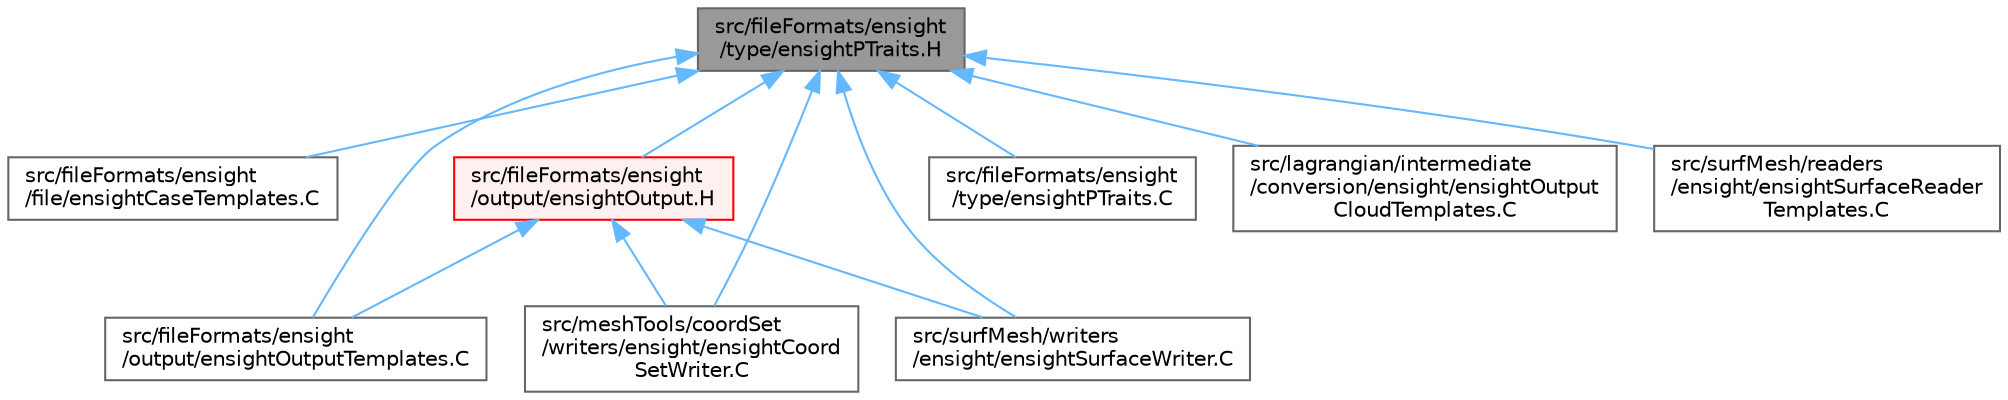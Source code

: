 digraph "src/fileFormats/ensight/type/ensightPTraits.H"
{
 // LATEX_PDF_SIZE
  bgcolor="transparent";
  edge [fontname=Helvetica,fontsize=10,labelfontname=Helvetica,labelfontsize=10];
  node [fontname=Helvetica,fontsize=10,shape=box,height=0.2,width=0.4];
  Node1 [id="Node000001",label="src/fileFormats/ensight\l/type/ensightPTraits.H",height=0.2,width=0.4,color="gray40", fillcolor="grey60", style="filled", fontcolor="black",tooltip=" "];
  Node1 -> Node2 [id="edge1_Node000001_Node000002",dir="back",color="steelblue1",style="solid",tooltip=" "];
  Node2 [id="Node000002",label="src/fileFormats/ensight\l/file/ensightCaseTemplates.C",height=0.2,width=0.4,color="grey40", fillcolor="white", style="filled",URL="$ensightCaseTemplates_8C.html",tooltip=" "];
  Node1 -> Node3 [id="edge2_Node000001_Node000003",dir="back",color="steelblue1",style="solid",tooltip=" "];
  Node3 [id="Node000003",label="src/fileFormats/ensight\l/output/ensightOutput.H",height=0.2,width=0.4,color="red", fillcolor="#FFF0F0", style="filled",URL="$ensightOutput_8H.html",tooltip=" "];
  Node3 -> Node11 [id="edge3_Node000003_Node000011",dir="back",color="steelblue1",style="solid",tooltip=" "];
  Node11 [id="Node000011",label="src/fileFormats/ensight\l/output/ensightOutputTemplates.C",height=0.2,width=0.4,color="grey40", fillcolor="white", style="filled",URL="$ensightOutputTemplates_8C.html",tooltip=" "];
  Node3 -> Node17 [id="edge4_Node000003_Node000017",dir="back",color="steelblue1",style="solid",tooltip=" "];
  Node17 [id="Node000017",label="src/meshTools/coordSet\l/writers/ensight/ensightCoord\lSetWriter.C",height=0.2,width=0.4,color="grey40", fillcolor="white", style="filled",URL="$ensightCoordSetWriter_8C.html",tooltip=" "];
  Node3 -> Node18 [id="edge5_Node000003_Node000018",dir="back",color="steelblue1",style="solid",tooltip=" "];
  Node18 [id="Node000018",label="src/surfMesh/writers\l/ensight/ensightSurfaceWriter.C",height=0.2,width=0.4,color="grey40", fillcolor="white", style="filled",URL="$ensightSurfaceWriter_8C.html",tooltip=" "];
  Node1 -> Node11 [id="edge6_Node000001_Node000011",dir="back",color="steelblue1",style="solid",tooltip=" "];
  Node1 -> Node19 [id="edge7_Node000001_Node000019",dir="back",color="steelblue1",style="solid",tooltip=" "];
  Node19 [id="Node000019",label="src/fileFormats/ensight\l/type/ensightPTraits.C",height=0.2,width=0.4,color="grey40", fillcolor="white", style="filled",URL="$ensightPTraits_8C.html",tooltip=" "];
  Node1 -> Node20 [id="edge8_Node000001_Node000020",dir="back",color="steelblue1",style="solid",tooltip=" "];
  Node20 [id="Node000020",label="src/lagrangian/intermediate\l/conversion/ensight/ensightOutput\lCloudTemplates.C",height=0.2,width=0.4,color="grey40", fillcolor="white", style="filled",URL="$ensightOutputCloudTemplates_8C.html",tooltip=" "];
  Node1 -> Node17 [id="edge9_Node000001_Node000017",dir="back",color="steelblue1",style="solid",tooltip=" "];
  Node1 -> Node21 [id="edge10_Node000001_Node000021",dir="back",color="steelblue1",style="solid",tooltip=" "];
  Node21 [id="Node000021",label="src/surfMesh/readers\l/ensight/ensightSurfaceReader\lTemplates.C",height=0.2,width=0.4,color="grey40", fillcolor="white", style="filled",URL="$ensightSurfaceReaderTemplates_8C.html",tooltip=" "];
  Node1 -> Node18 [id="edge11_Node000001_Node000018",dir="back",color="steelblue1",style="solid",tooltip=" "];
}
